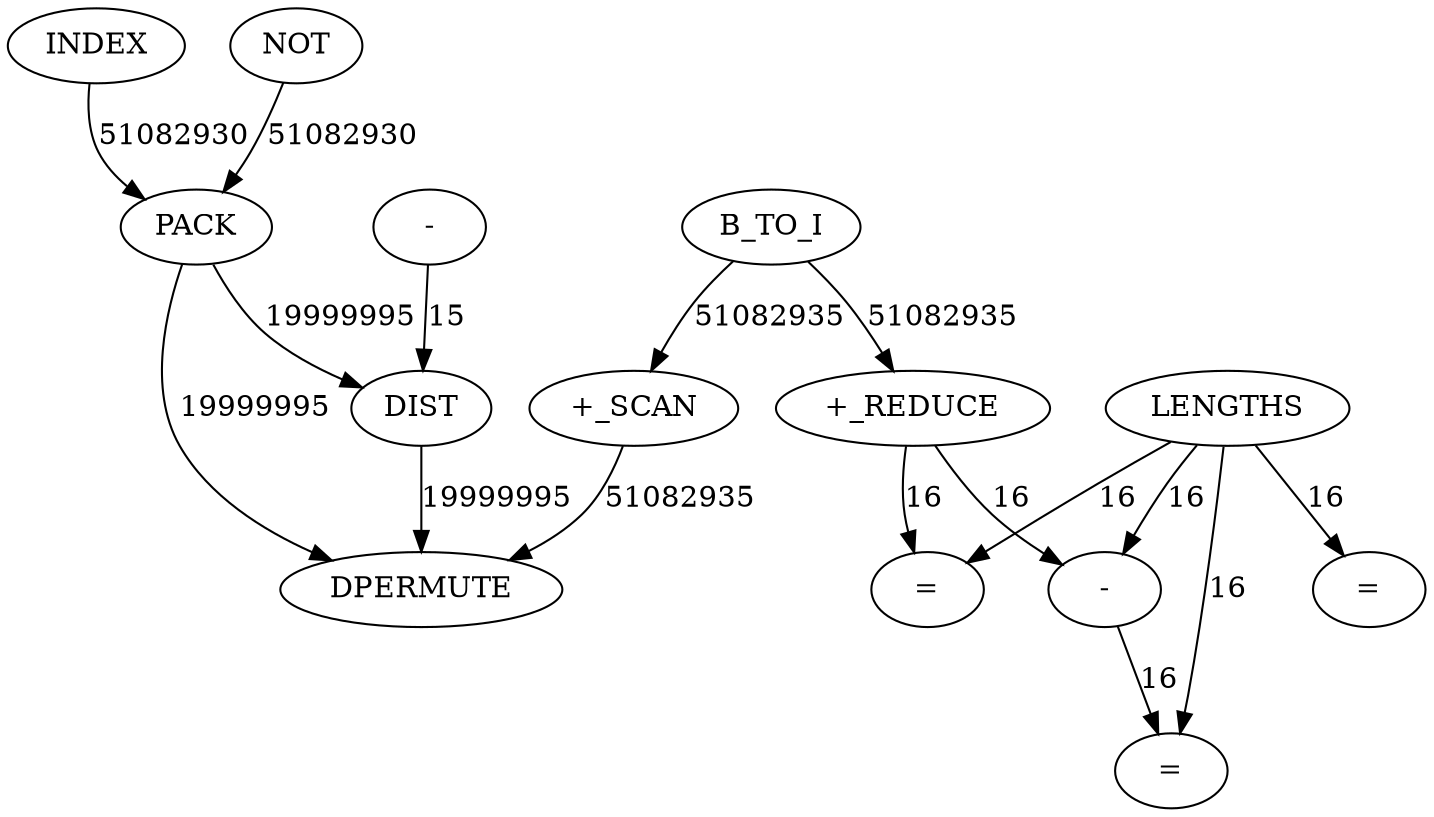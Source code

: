 digraph {
	maximal_independent_set_large_rl_INST_4086 [label=DIST cost=3999]
	maximal_independent_set_large_rl_INST_885 [label="=" cost=2106]
	maximal_independent_set_large_rl_INST_897 [label=INDEX cost=15648]
	maximal_independent_set_large_rl_INST_903 [label=PACK cost=631484064]
	maximal_independent_set_large_rl_INST_876 [label="=" cost=2663]
	maximal_independent_set_large_rl_INST_4062 [label=B_TO_I cost=68898899]
	maximal_independent_set_large_rl_INST_4064 [label="+_SCAN" cost=119857896]
	maximal_independent_set_large_rl_INST_855 [label=LENGTHS cost=26225]
	maximal_independent_set_large_rl_INST_901 [label=NOT cost=1202880]
	maximal_independent_set_large_rl_INST_4100 [label=DPERMUTE cost=187814967]
	maximal_independent_set_large_rl_INST_4083 [label="-" cost=23352]
	maximal_independent_set_large_rl_INST_4074 [label="+_REDUCE" cost=33608366]
	maximal_independent_set_large_rl_INST_864 [label="=" cost=10618]
	maximal_independent_set_large_rl_INST_861 [label="-" cost=4686]
	maximal_independent_set_large_rl_INST_4086 -> maximal_independent_set_large_rl_INST_4100 [label=19999995 cost=19999995]
	maximal_independent_set_large_rl_INST_897 -> maximal_independent_set_large_rl_INST_903 [label=51082930 cost=51082930]
	maximal_independent_set_large_rl_INST_903 -> maximal_independent_set_large_rl_INST_4086 [label=19999995 cost=19999995]
	maximal_independent_set_large_rl_INST_903 -> maximal_independent_set_large_rl_INST_4100 [label=19999995 cost=19999995]
	maximal_independent_set_large_rl_INST_4062 -> maximal_independent_set_large_rl_INST_4064 [label=51082935 cost=51082935]
	maximal_independent_set_large_rl_INST_4062 -> maximal_independent_set_large_rl_INST_4074 [label=51082935 cost=51082935]
	maximal_independent_set_large_rl_INST_4064 -> maximal_independent_set_large_rl_INST_4100 [label=51082935 cost=51082935]
	maximal_independent_set_large_rl_INST_855 -> maximal_independent_set_large_rl_INST_861 [label=16 cost=16]
	maximal_independent_set_large_rl_INST_855 -> maximal_independent_set_large_rl_INST_864 [label=16 cost=16]
	maximal_independent_set_large_rl_INST_855 -> maximal_independent_set_large_rl_INST_876 [label=16 cost=16]
	maximal_independent_set_large_rl_INST_855 -> maximal_independent_set_large_rl_INST_885 [label=16 cost=16]
	maximal_independent_set_large_rl_INST_901 -> maximal_independent_set_large_rl_INST_903 [label=51082930 cost=51082930]
	maximal_independent_set_large_rl_INST_4083 -> maximal_independent_set_large_rl_INST_4086 [label=15 cost=15]
	maximal_independent_set_large_rl_INST_4074 -> maximal_independent_set_large_rl_INST_861 [label=16 cost=16]
	maximal_independent_set_large_rl_INST_4074 -> maximal_independent_set_large_rl_INST_876 [label=16 cost=16]
	maximal_independent_set_large_rl_INST_861 -> maximal_independent_set_large_rl_INST_885 [label=16 cost=16]
}
